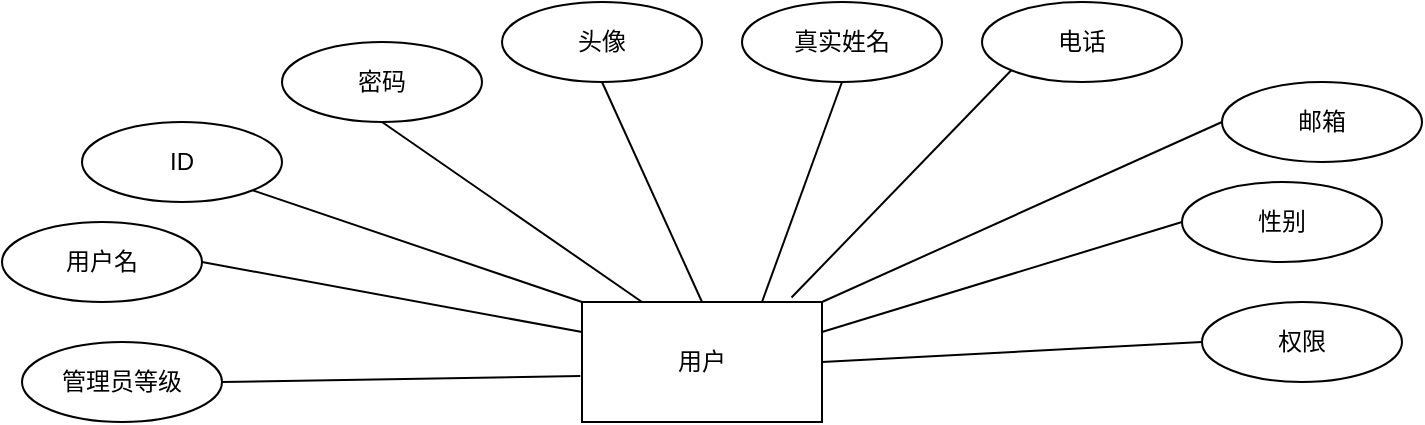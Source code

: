 <mxfile version="21.3.4" type="github">
  <diagram name="第 1 页" id="vQxb779vgfYh9HTUx4ih">
    <mxGraphModel dx="1050" dy="541" grid="1" gridSize="10" guides="1" tooltips="1" connect="1" arrows="1" fold="1" page="1" pageScale="1" pageWidth="3300" pageHeight="4681" math="0" shadow="0">
      <root>
        <mxCell id="0" />
        <mxCell id="1" parent="0" />
        <mxCell id="F9yiTCkJ_D1scViq5Gju-1" value="用户" style="rounded=0;whiteSpace=wrap;html=1;" parent="1" vertex="1">
          <mxGeometry x="470" y="300" width="120" height="60" as="geometry" />
        </mxCell>
        <mxCell id="F9yiTCkJ_D1scViq5Gju-3" value="用户名" style="ellipse;whiteSpace=wrap;html=1;align=center;" parent="1" vertex="1">
          <mxGeometry x="180" y="260" width="100" height="40" as="geometry" />
        </mxCell>
        <mxCell id="F9yiTCkJ_D1scViq5Gju-4" value="密码" style="ellipse;whiteSpace=wrap;html=1;align=center;" parent="1" vertex="1">
          <mxGeometry x="320" y="170" width="100" height="40" as="geometry" />
        </mxCell>
        <mxCell id="F9yiTCkJ_D1scViq5Gju-5" value="头像" style="ellipse;whiteSpace=wrap;html=1;align=center;" parent="1" vertex="1">
          <mxGeometry x="430" y="150" width="100" height="40" as="geometry" />
        </mxCell>
        <mxCell id="F9yiTCkJ_D1scViq5Gju-7" value="真实姓名" style="ellipse;whiteSpace=wrap;html=1;align=center;" parent="1" vertex="1">
          <mxGeometry x="550" y="150" width="100" height="40" as="geometry" />
        </mxCell>
        <mxCell id="F9yiTCkJ_D1scViq5Gju-8" value="性别" style="ellipse;whiteSpace=wrap;html=1;align=center;" parent="1" vertex="1">
          <mxGeometry x="770" y="240" width="100" height="40" as="geometry" />
        </mxCell>
        <mxCell id="F9yiTCkJ_D1scViq5Gju-9" value="权限" style="ellipse;whiteSpace=wrap;html=1;align=center;" parent="1" vertex="1">
          <mxGeometry x="780" y="300" width="100" height="40" as="geometry" />
        </mxCell>
        <mxCell id="F9yiTCkJ_D1scViq5Gju-10" value="管理员等级" style="ellipse;whiteSpace=wrap;html=1;align=center;" parent="1" vertex="1">
          <mxGeometry x="190" y="320" width="100" height="40" as="geometry" />
        </mxCell>
        <mxCell id="F9yiTCkJ_D1scViq5Gju-12" value="" style="endArrow=none;html=1;rounded=0;exitX=1;exitY=0.5;exitDx=0;exitDy=0;entryX=-0.007;entryY=0.617;entryDx=0;entryDy=0;entryPerimeter=0;" parent="1" source="F9yiTCkJ_D1scViq5Gju-10" target="F9yiTCkJ_D1scViq5Gju-1" edge="1">
          <mxGeometry relative="1" as="geometry">
            <mxPoint x="460" y="280" as="sourcePoint" />
            <mxPoint x="620" y="280" as="targetPoint" />
          </mxGeometry>
        </mxCell>
        <mxCell id="F9yiTCkJ_D1scViq5Gju-13" value="" style="endArrow=none;html=1;rounded=0;exitX=1;exitY=0.5;exitDx=0;exitDy=0;entryX=0;entryY=0.25;entryDx=0;entryDy=0;" parent="1" source="F9yiTCkJ_D1scViq5Gju-3" target="F9yiTCkJ_D1scViq5Gju-1" edge="1">
          <mxGeometry relative="1" as="geometry">
            <mxPoint x="460" y="280" as="sourcePoint" />
            <mxPoint x="620" y="280" as="targetPoint" />
          </mxGeometry>
        </mxCell>
        <mxCell id="F9yiTCkJ_D1scViq5Gju-14" value="" style="endArrow=none;html=1;rounded=0;exitX=0.5;exitY=1;exitDx=0;exitDy=0;entryX=0.25;entryY=0;entryDx=0;entryDy=0;" parent="1" source="F9yiTCkJ_D1scViq5Gju-4" target="F9yiTCkJ_D1scViq5Gju-1" edge="1">
          <mxGeometry relative="1" as="geometry">
            <mxPoint x="460" y="280" as="sourcePoint" />
            <mxPoint x="620" y="280" as="targetPoint" />
          </mxGeometry>
        </mxCell>
        <mxCell id="F9yiTCkJ_D1scViq5Gju-15" value="" style="endArrow=none;html=1;rounded=0;exitX=0.5;exitY=1;exitDx=0;exitDy=0;entryX=0.5;entryY=0;entryDx=0;entryDy=0;" parent="1" source="F9yiTCkJ_D1scViq5Gju-5" target="F9yiTCkJ_D1scViq5Gju-1" edge="1">
          <mxGeometry relative="1" as="geometry">
            <mxPoint x="460" y="280" as="sourcePoint" />
            <mxPoint x="620" y="280" as="targetPoint" />
          </mxGeometry>
        </mxCell>
        <mxCell id="F9yiTCkJ_D1scViq5Gju-16" value="" style="endArrow=none;html=1;rounded=0;exitX=0.75;exitY=0;exitDx=0;exitDy=0;entryX=0.5;entryY=1;entryDx=0;entryDy=0;" parent="1" source="F9yiTCkJ_D1scViq5Gju-1" target="F9yiTCkJ_D1scViq5Gju-7" edge="1">
          <mxGeometry relative="1" as="geometry">
            <mxPoint x="460" y="280" as="sourcePoint" />
            <mxPoint x="620" y="280" as="targetPoint" />
          </mxGeometry>
        </mxCell>
        <mxCell id="F9yiTCkJ_D1scViq5Gju-17" value="" style="endArrow=none;html=1;rounded=0;exitX=1;exitY=0.25;exitDx=0;exitDy=0;entryX=0;entryY=0.5;entryDx=0;entryDy=0;" parent="1" source="F9yiTCkJ_D1scViq5Gju-1" target="F9yiTCkJ_D1scViq5Gju-8" edge="1">
          <mxGeometry relative="1" as="geometry">
            <mxPoint x="460" y="280" as="sourcePoint" />
            <mxPoint x="620" y="280" as="targetPoint" />
          </mxGeometry>
        </mxCell>
        <mxCell id="F9yiTCkJ_D1scViq5Gju-18" value="" style="endArrow=none;html=1;rounded=0;exitX=1;exitY=0.5;exitDx=0;exitDy=0;entryX=0;entryY=0.5;entryDx=0;entryDy=0;" parent="1" source="F9yiTCkJ_D1scViq5Gju-1" target="F9yiTCkJ_D1scViq5Gju-9" edge="1">
          <mxGeometry relative="1" as="geometry">
            <mxPoint x="460" y="280" as="sourcePoint" />
            <mxPoint x="620" y="280" as="targetPoint" />
          </mxGeometry>
        </mxCell>
        <mxCell id="F9yiTCkJ_D1scViq5Gju-19" value="ID" style="ellipse;whiteSpace=wrap;html=1;align=center;" parent="1" vertex="1">
          <mxGeometry x="220" y="210" width="100" height="40" as="geometry" />
        </mxCell>
        <mxCell id="F9yiTCkJ_D1scViq5Gju-20" value="" style="endArrow=none;html=1;rounded=0;exitX=0;exitY=0;exitDx=0;exitDy=0;entryX=1;entryY=1;entryDx=0;entryDy=0;" parent="1" source="F9yiTCkJ_D1scViq5Gju-1" target="F9yiTCkJ_D1scViq5Gju-19" edge="1">
          <mxGeometry relative="1" as="geometry">
            <mxPoint x="460" y="250" as="sourcePoint" />
            <mxPoint x="620" y="250" as="targetPoint" />
          </mxGeometry>
        </mxCell>
        <mxCell id="7mzgnIq3no1s9TnXzllp-2" value="电话" style="ellipse;whiteSpace=wrap;html=1;align=center;" vertex="1" parent="1">
          <mxGeometry x="670" y="150" width="100" height="40" as="geometry" />
        </mxCell>
        <mxCell id="7mzgnIq3no1s9TnXzllp-3" value="邮箱" style="ellipse;whiteSpace=wrap;html=1;align=center;" vertex="1" parent="1">
          <mxGeometry x="790" y="190" width="100" height="40" as="geometry" />
        </mxCell>
        <mxCell id="7mzgnIq3no1s9TnXzllp-4" value="" style="endArrow=none;html=1;rounded=0;exitX=0.873;exitY=-0.037;exitDx=0;exitDy=0;exitPerimeter=0;entryX=0;entryY=1;entryDx=0;entryDy=0;" edge="1" parent="1" source="F9yiTCkJ_D1scViq5Gju-1" target="7mzgnIq3no1s9TnXzllp-2">
          <mxGeometry relative="1" as="geometry">
            <mxPoint x="460" y="280" as="sourcePoint" />
            <mxPoint x="620" y="280" as="targetPoint" />
          </mxGeometry>
        </mxCell>
        <mxCell id="7mzgnIq3no1s9TnXzllp-5" value="" style="endArrow=none;html=1;rounded=0;exitX=1;exitY=0;exitDx=0;exitDy=0;entryX=0;entryY=0.5;entryDx=0;entryDy=0;" edge="1" parent="1" source="F9yiTCkJ_D1scViq5Gju-1" target="7mzgnIq3no1s9TnXzllp-3">
          <mxGeometry relative="1" as="geometry">
            <mxPoint x="460" y="280" as="sourcePoint" />
            <mxPoint x="620" y="280" as="targetPoint" />
          </mxGeometry>
        </mxCell>
      </root>
    </mxGraphModel>
  </diagram>
</mxfile>
